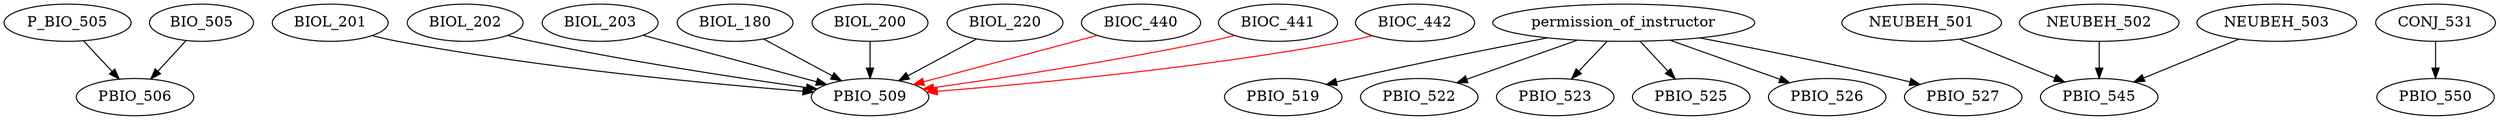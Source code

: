 digraph G {
    edge [color=black];
    P_BIO_505 -> PBIO_506;
    BIO_505 -> PBIO_506;
    edge [color=black];
    BIOL_201 -> PBIO_509;
    BIOL_202 -> PBIO_509;
    BIOL_203 -> PBIO_509;
    BIOL_180 -> PBIO_509;
    BIOL_200 -> PBIO_509;
    BIOL_220 -> PBIO_509;
    edge [color=red];
    BIOC_440 -> PBIO_509;
    BIOC_441 -> PBIO_509;
    BIOC_442 -> PBIO_509;
    edge [color=black];
    permission_of_instructor -> PBIO_519;
    edge [color=black];
    permission_of_instructor -> PBIO_522;
    edge [color=black];
    permission_of_instructor -> PBIO_523;
    edge [color=black];
    permission_of_instructor -> PBIO_525;
    edge [color=black];
    permission_of_instructor -> PBIO_526;
    edge [color=black];
    permission_of_instructor -> PBIO_527;
    edge [color=black];
    NEUBEH_501 -> PBIO_545;
    NEUBEH_502 -> PBIO_545;
    NEUBEH_503 -> PBIO_545;
    edge [color=black];
    CONJ_531 -> PBIO_550;
}
